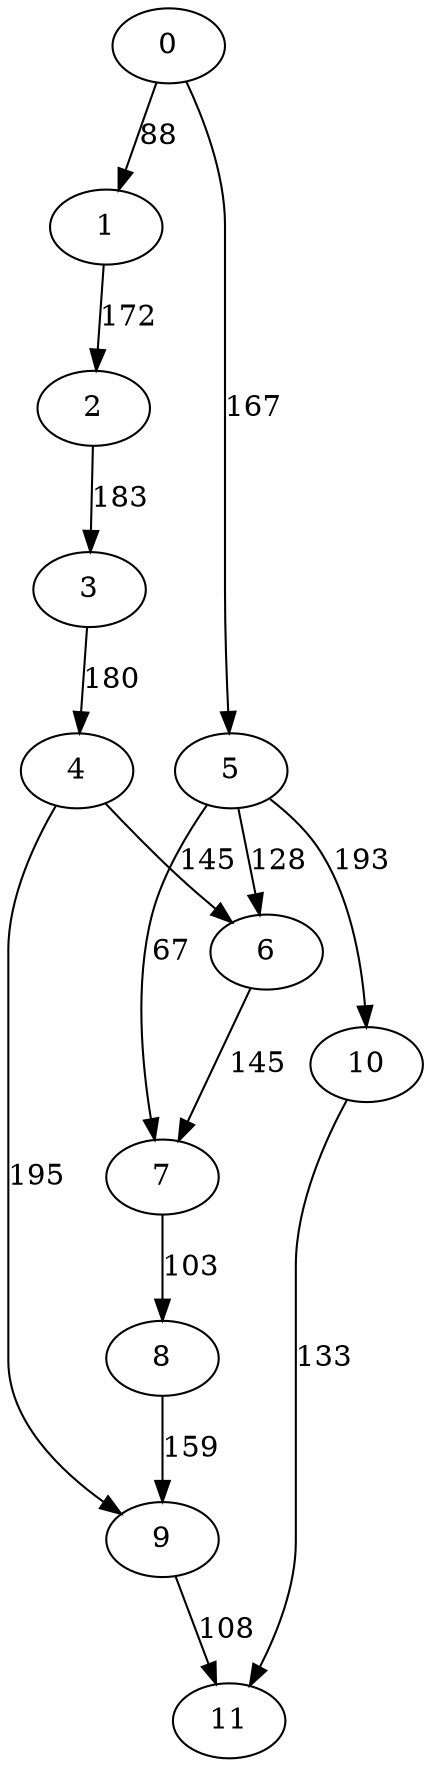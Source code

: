 digraph t10p2r7_10 {
0 -> 1 [ label = 88 ];
0 -> 5 [ label = 167 ];
1 -> 2 [ label = 172 ];
2 -> 3 [ label = 183 ];
3 -> 4 [ label = 180 ];
4 -> 6 [ label = 145 ];
4 -> 9 [ label = 195 ];
5 -> 6 [ label = 128 ];
5 -> 7 [ label = 67 ];
5 -> 10 [ label = 193 ];
6 -> 7 [ label = 145 ];
7 -> 8 [ label = 103 ];
8 -> 9 [ label = 159 ];
9 -> 11 [ label = 108 ];
10 -> 11 [ label = 133 ];
 }

